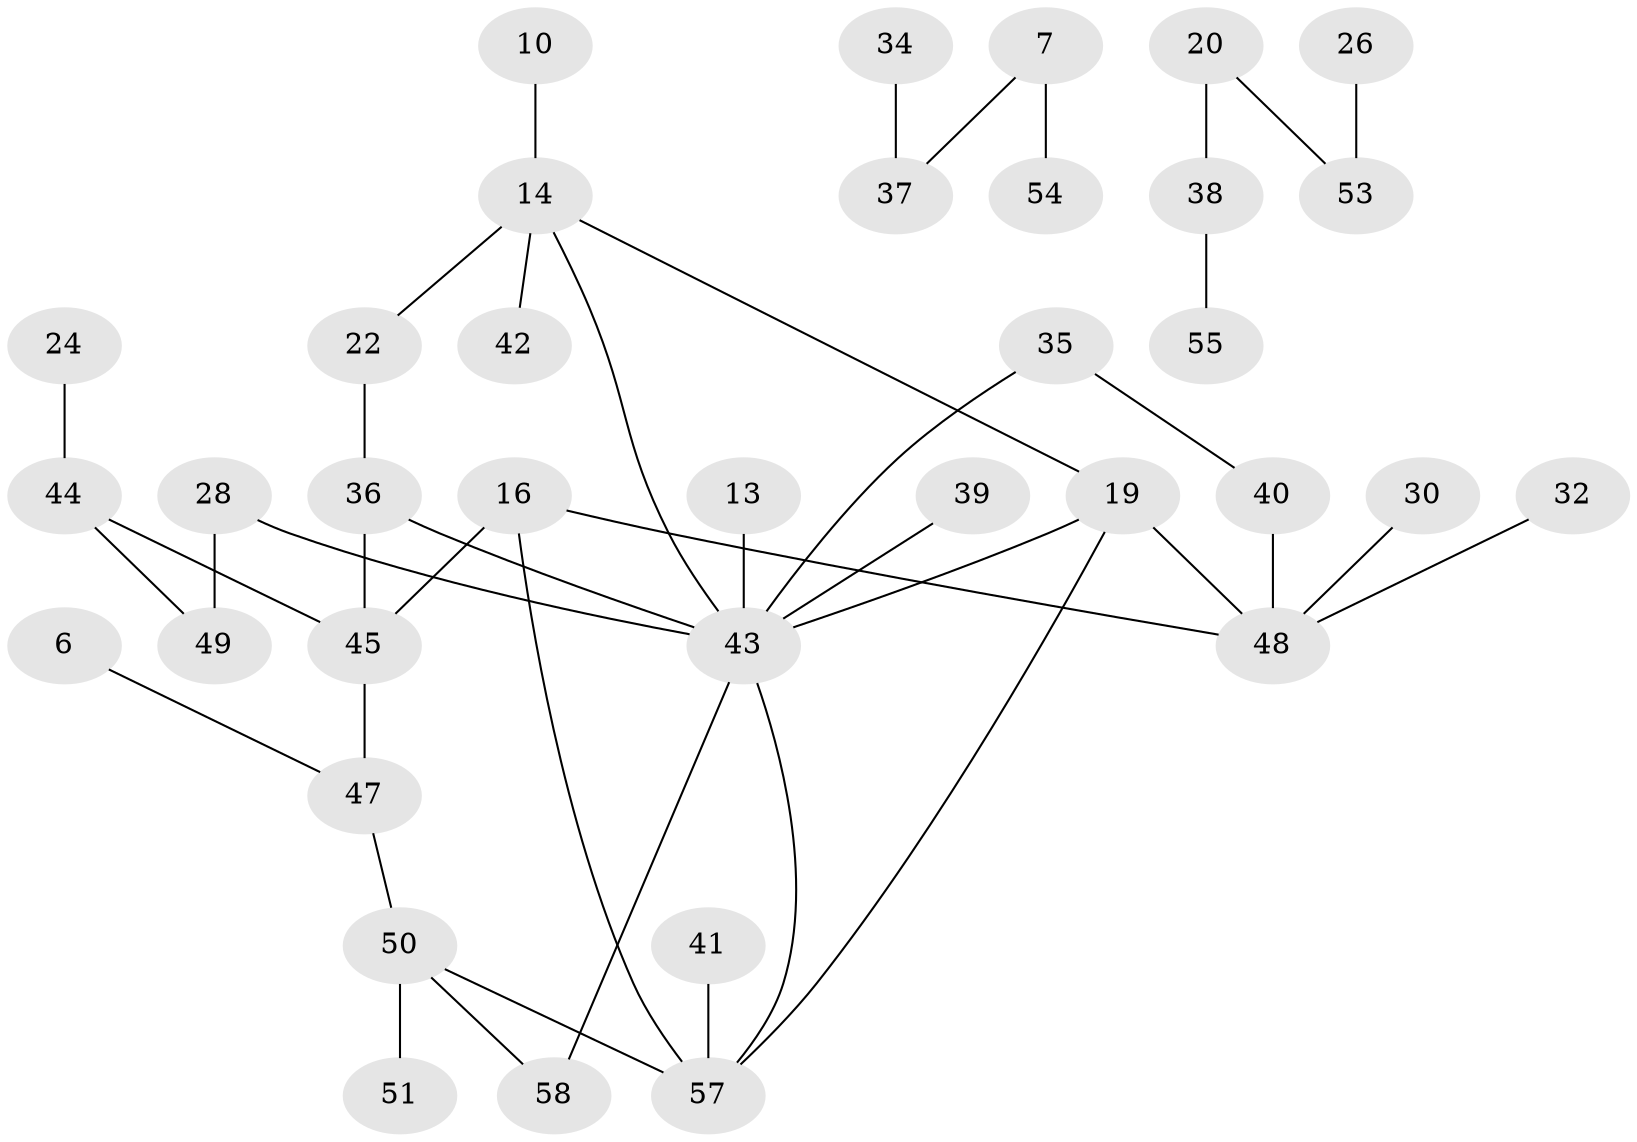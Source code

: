 // original degree distribution, {3: 0.11864406779661017, 1: 0.2711864406779661, 0: 0.1694915254237288, 2: 0.3644067796610169, 4: 0.05084745762711865, 7: 0.00847457627118644, 6: 0.00847457627118644, 5: 0.00847457627118644}
// Generated by graph-tools (version 1.1) at 2025/25/03/09/25 03:25:19]
// undirected, 36 vertices, 42 edges
graph export_dot {
graph [start="1"]
  node [color=gray90,style=filled];
  6;
  7;
  10;
  13;
  14;
  16;
  19;
  20;
  22;
  24;
  26;
  28;
  30;
  32;
  34;
  35;
  36;
  37;
  38;
  39;
  40;
  41;
  42;
  43;
  44;
  45;
  47;
  48;
  49;
  50;
  51;
  53;
  54;
  55;
  57;
  58;
  6 -- 47 [weight=1.0];
  7 -- 37 [weight=1.0];
  7 -- 54 [weight=1.0];
  10 -- 14 [weight=1.0];
  13 -- 43 [weight=1.0];
  14 -- 19 [weight=1.0];
  14 -- 22 [weight=1.0];
  14 -- 42 [weight=1.0];
  14 -- 43 [weight=1.0];
  16 -- 45 [weight=1.0];
  16 -- 48 [weight=1.0];
  16 -- 57 [weight=1.0];
  19 -- 43 [weight=1.0];
  19 -- 48 [weight=1.0];
  19 -- 57 [weight=1.0];
  20 -- 38 [weight=1.0];
  20 -- 53 [weight=1.0];
  22 -- 36 [weight=1.0];
  24 -- 44 [weight=1.0];
  26 -- 53 [weight=1.0];
  28 -- 43 [weight=1.0];
  28 -- 49 [weight=1.0];
  30 -- 48 [weight=1.0];
  32 -- 48 [weight=1.0];
  34 -- 37 [weight=1.0];
  35 -- 40 [weight=1.0];
  35 -- 43 [weight=1.0];
  36 -- 43 [weight=1.0];
  36 -- 45 [weight=1.0];
  38 -- 55 [weight=1.0];
  39 -- 43 [weight=1.0];
  40 -- 48 [weight=1.0];
  41 -- 57 [weight=1.0];
  43 -- 57 [weight=1.0];
  43 -- 58 [weight=1.0];
  44 -- 45 [weight=1.0];
  44 -- 49 [weight=1.0];
  45 -- 47 [weight=1.0];
  47 -- 50 [weight=1.0];
  50 -- 51 [weight=1.0];
  50 -- 57 [weight=1.0];
  50 -- 58 [weight=1.0];
}
